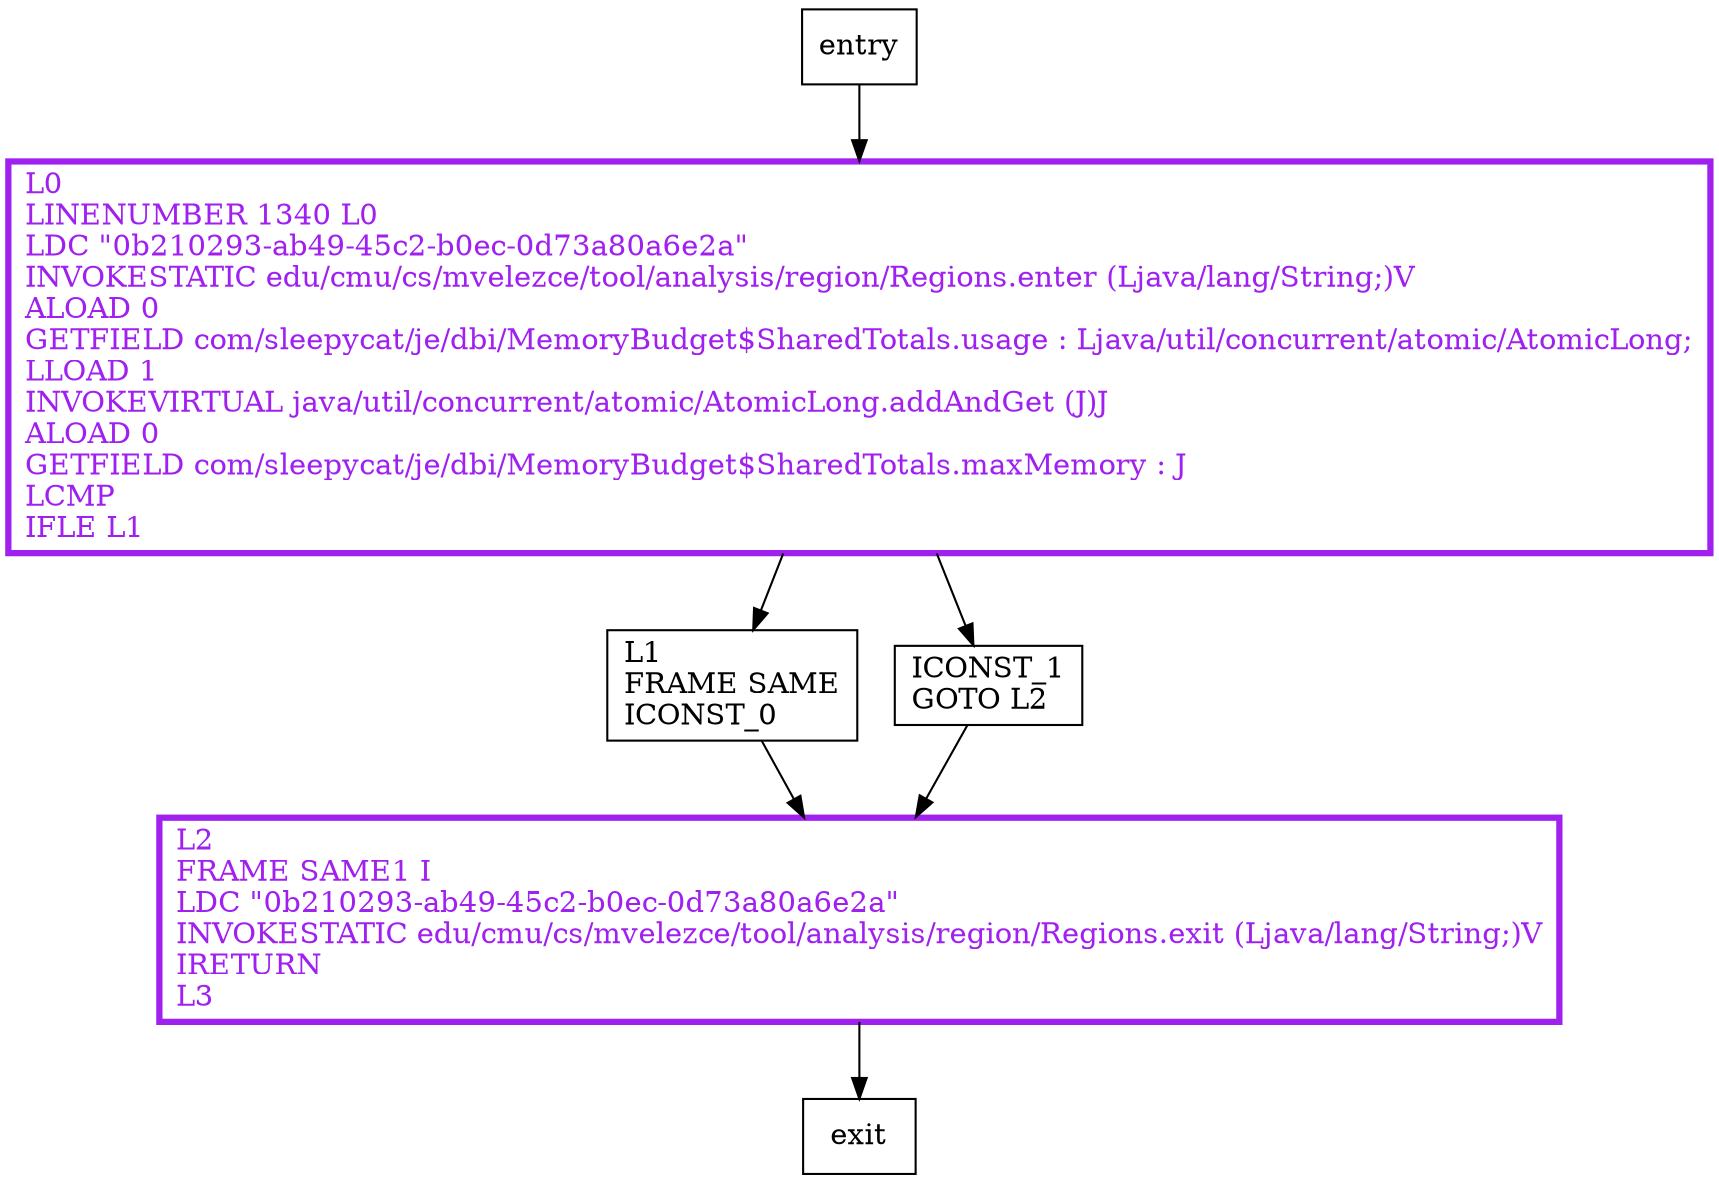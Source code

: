 digraph updateCacheUsage {
node [shape=record];
877128498 [label="L0\lLINENUMBER 1340 L0\lLDC \"0b210293-ab49-45c2-b0ec-0d73a80a6e2a\"\lINVOKESTATIC edu/cmu/cs/mvelezce/tool/analysis/region/Regions.enter (Ljava/lang/String;)V\lALOAD 0\lGETFIELD com/sleepycat/je/dbi/MemoryBudget$SharedTotals.usage : Ljava/util/concurrent/atomic/AtomicLong;\lLLOAD 1\lINVOKEVIRTUAL java/util/concurrent/atomic/AtomicLong.addAndGet (J)J\lALOAD 0\lGETFIELD com/sleepycat/je/dbi/MemoryBudget$SharedTotals.maxMemory : J\lLCMP\lIFLE L1\l"];
1036876364 [label="L1\lFRAME SAME\lICONST_0\l"];
1157888325 [label="L2\lFRAME SAME1 I\lLDC \"0b210293-ab49-45c2-b0ec-0d73a80a6e2a\"\lINVOKESTATIC edu/cmu/cs/mvelezce/tool/analysis/region/Regions.exit (Ljava/lang/String;)V\lIRETURN\lL3\l"];
2074898271 [label="ICONST_1\lGOTO L2\l"];
entry;
exit;
entry -> 877128498;
877128498 -> 1036876364;
877128498 -> 2074898271;
1036876364 -> 1157888325;
1157888325 -> exit;
2074898271 -> 1157888325;
877128498[fontcolor="purple", penwidth=3, color="purple"];
1157888325[fontcolor="purple", penwidth=3, color="purple"];
}
